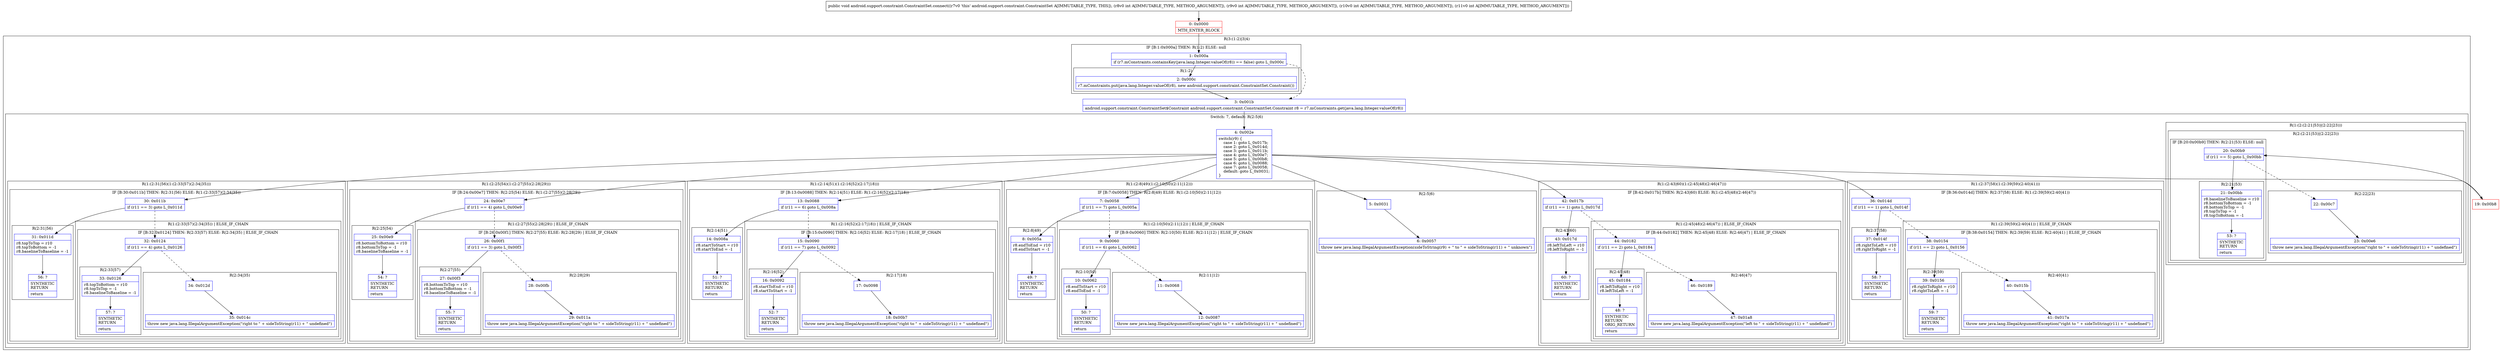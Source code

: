 digraph "CFG forandroid.support.constraint.ConstraintSet.connect(IIII)V" {
subgraph cluster_Region_1068517146 {
label = "R(3:(1:2)|3|4)";
node [shape=record,color=blue];
subgraph cluster_IfRegion_706692749 {
label = "IF [B:1:0x000a] THEN: R(1:2) ELSE: null";
node [shape=record,color=blue];
Node_1 [shape=record,label="{1\:\ 0x000a|if (r7.mConstraints.containsKey(java.lang.Integer.valueOf(r8)) == false) goto L_0x000c\l}"];
subgraph cluster_Region_242800920 {
label = "R(1:2)";
node [shape=record,color=blue];
Node_2 [shape=record,label="{2\:\ 0x000c|r7.mConstraints.put(java.lang.Integer.valueOf(r8), new android.support.constraint.ConstraintSet.Constraint())\l}"];
}
}
Node_3 [shape=record,label="{3\:\ 0x001b|android.support.constraint.ConstraintSet$Constraint android.support.constraint.ConstraintSet.Constraint r8 = r7.mConstraints.get(java.lang.Integer.valueOf(r8))\l}"];
subgraph cluster_SwitchRegion_1194916125 {
label = "Switch: 7, default: R(2:5|6)";
node [shape=record,color=blue];
Node_4 [shape=record,label="{4\:\ 0x002e|switch(r9) \{\l    case 1: goto L_0x017b;\l    case 2: goto L_0x014d;\l    case 3: goto L_0x011b;\l    case 4: goto L_0x00e7;\l    case 5: goto L_0x00b8;\l    case 6: goto L_0x0088;\l    case 7: goto L_0x0058;\l    default: goto L_0x0031;\l\}\l}"];
subgraph cluster_Region_1485120311 {
label = "R(1:(2:43|60)(1:(2:45|48)(2:46|47)))";
node [shape=record,color=blue];
subgraph cluster_IfRegion_150875524 {
label = "IF [B:42:0x017b] THEN: R(2:43|60) ELSE: R(1:(2:45|48)(2:46|47))";
node [shape=record,color=blue];
Node_42 [shape=record,label="{42\:\ 0x017b|if (r11 == 1) goto L_0x017d\l}"];
subgraph cluster_Region_1374245953 {
label = "R(2:43|60)";
node [shape=record,color=blue];
Node_43 [shape=record,label="{43\:\ 0x017d|r8.leftToLeft = r10\lr8.leftToRight = \-1\l}"];
Node_60 [shape=record,label="{60\:\ ?|SYNTHETIC\lRETURN\l|return\l}"];
}
subgraph cluster_Region_1082557850 {
label = "R(1:(2:45|48)(2:46|47)) | ELSE_IF_CHAIN\l";
node [shape=record,color=blue];
subgraph cluster_IfRegion_1089895558 {
label = "IF [B:44:0x0182] THEN: R(2:45|48) ELSE: R(2:46|47) | ELSE_IF_CHAIN\l";
node [shape=record,color=blue];
Node_44 [shape=record,label="{44\:\ 0x0182|if (r11 == 2) goto L_0x0184\l}"];
subgraph cluster_Region_1698991633 {
label = "R(2:45|48)";
node [shape=record,color=blue];
Node_45 [shape=record,label="{45\:\ 0x0184|r8.leftToRight = r10\lr8.leftToLeft = \-1\l}"];
Node_48 [shape=record,label="{48\:\ ?|SYNTHETIC\lRETURN\lORIG_RETURN\l|return\l}"];
}
subgraph cluster_Region_823882548 {
label = "R(2:46|47)";
node [shape=record,color=blue];
Node_46 [shape=record,label="{46\:\ 0x0189}"];
Node_47 [shape=record,label="{47\:\ 0x01a8|throw new java.lang.IllegalArgumentException(\"left to \" + sideToString(r11) + \" undefined\")\l}"];
}
}
}
}
}
subgraph cluster_Region_1215359646 {
label = "R(1:(2:37|58)(1:(2:39|59)(2:40|41)))";
node [shape=record,color=blue];
subgraph cluster_IfRegion_1009650783 {
label = "IF [B:36:0x014d] THEN: R(2:37|58) ELSE: R(1:(2:39|59)(2:40|41))";
node [shape=record,color=blue];
Node_36 [shape=record,label="{36\:\ 0x014d|if (r11 == 1) goto L_0x014f\l}"];
subgraph cluster_Region_781013900 {
label = "R(2:37|58)";
node [shape=record,color=blue];
Node_37 [shape=record,label="{37\:\ 0x014f|r8.rightToLeft = r10\lr8.rightToRight = \-1\l}"];
Node_58 [shape=record,label="{58\:\ ?|SYNTHETIC\lRETURN\l|return\l}"];
}
subgraph cluster_Region_1338987792 {
label = "R(1:(2:39|59)(2:40|41)) | ELSE_IF_CHAIN\l";
node [shape=record,color=blue];
subgraph cluster_IfRegion_631708942 {
label = "IF [B:38:0x0154] THEN: R(2:39|59) ELSE: R(2:40|41) | ELSE_IF_CHAIN\l";
node [shape=record,color=blue];
Node_38 [shape=record,label="{38\:\ 0x0154|if (r11 == 2) goto L_0x0156\l}"];
subgraph cluster_Region_322460112 {
label = "R(2:39|59)";
node [shape=record,color=blue];
Node_39 [shape=record,label="{39\:\ 0x0156|r8.rightToRight = r10\lr8.rightToLeft = \-1\l}"];
Node_59 [shape=record,label="{59\:\ ?|SYNTHETIC\lRETURN\l|return\l}"];
}
subgraph cluster_Region_1791764286 {
label = "R(2:40|41)";
node [shape=record,color=blue];
Node_40 [shape=record,label="{40\:\ 0x015b}"];
Node_41 [shape=record,label="{41\:\ 0x017a|throw new java.lang.IllegalArgumentException(\"right to \" + sideToString(r11) + \" undefined\")\l}"];
}
}
}
}
}
subgraph cluster_Region_650941132 {
label = "R(1:(2:31|56)(1:(2:33|57)(2:34|35)))";
node [shape=record,color=blue];
subgraph cluster_IfRegion_320742608 {
label = "IF [B:30:0x011b] THEN: R(2:31|56) ELSE: R(1:(2:33|57)(2:34|35))";
node [shape=record,color=blue];
Node_30 [shape=record,label="{30\:\ 0x011b|if (r11 == 3) goto L_0x011d\l}"];
subgraph cluster_Region_141057194 {
label = "R(2:31|56)";
node [shape=record,color=blue];
Node_31 [shape=record,label="{31\:\ 0x011d|r8.topToTop = r10\lr8.topToBottom = \-1\lr8.baselineToBaseline = \-1\l}"];
Node_56 [shape=record,label="{56\:\ ?|SYNTHETIC\lRETURN\l|return\l}"];
}
subgraph cluster_Region_239867088 {
label = "R(1:(2:33|57)(2:34|35)) | ELSE_IF_CHAIN\l";
node [shape=record,color=blue];
subgraph cluster_IfRegion_95561712 {
label = "IF [B:32:0x0124] THEN: R(2:33|57) ELSE: R(2:34|35) | ELSE_IF_CHAIN\l";
node [shape=record,color=blue];
Node_32 [shape=record,label="{32\:\ 0x0124|if (r11 == 4) goto L_0x0126\l}"];
subgraph cluster_Region_1226670000 {
label = "R(2:33|57)";
node [shape=record,color=blue];
Node_33 [shape=record,label="{33\:\ 0x0126|r8.topToBottom = r10\lr8.topToTop = \-1\lr8.baselineToBaseline = \-1\l}"];
Node_57 [shape=record,label="{57\:\ ?|SYNTHETIC\lRETURN\l|return\l}"];
}
subgraph cluster_Region_1202364280 {
label = "R(2:34|35)";
node [shape=record,color=blue];
Node_34 [shape=record,label="{34\:\ 0x012d}"];
Node_35 [shape=record,label="{35\:\ 0x014c|throw new java.lang.IllegalArgumentException(\"right to \" + sideToString(r11) + \" undefined\")\l}"];
}
}
}
}
}
subgraph cluster_Region_636492793 {
label = "R(1:(2:25|54)(1:(2:27|55)(2:28|29)))";
node [shape=record,color=blue];
subgraph cluster_IfRegion_1274310915 {
label = "IF [B:24:0x00e7] THEN: R(2:25|54) ELSE: R(1:(2:27|55)(2:28|29))";
node [shape=record,color=blue];
Node_24 [shape=record,label="{24\:\ 0x00e7|if (r11 == 4) goto L_0x00e9\l}"];
subgraph cluster_Region_231228460 {
label = "R(2:25|54)";
node [shape=record,color=blue];
Node_25 [shape=record,label="{25\:\ 0x00e9|r8.bottomToBottom = r10\lr8.bottomToTop = \-1\lr8.baselineToBaseline = \-1\l}"];
Node_54 [shape=record,label="{54\:\ ?|SYNTHETIC\lRETURN\l|return\l}"];
}
subgraph cluster_Region_1600999978 {
label = "R(1:(2:27|55)(2:28|29)) | ELSE_IF_CHAIN\l";
node [shape=record,color=blue];
subgraph cluster_IfRegion_1286559712 {
label = "IF [B:26:0x00f1] THEN: R(2:27|55) ELSE: R(2:28|29) | ELSE_IF_CHAIN\l";
node [shape=record,color=blue];
Node_26 [shape=record,label="{26\:\ 0x00f1|if (r11 == 3) goto L_0x00f3\l}"];
subgraph cluster_Region_1550805660 {
label = "R(2:27|55)";
node [shape=record,color=blue];
Node_27 [shape=record,label="{27\:\ 0x00f3|r8.bottomToTop = r10\lr8.bottomToBottom = \-1\lr8.baselineToBaseline = \-1\l}"];
Node_55 [shape=record,label="{55\:\ ?|SYNTHETIC\lRETURN\l|return\l}"];
}
subgraph cluster_Region_1772466783 {
label = "R(2:28|29)";
node [shape=record,color=blue];
Node_28 [shape=record,label="{28\:\ 0x00fb}"];
Node_29 [shape=record,label="{29\:\ 0x011a|throw new java.lang.IllegalArgumentException(\"right to \" + sideToString(r11) + \" undefined\")\l}"];
}
}
}
}
}
subgraph cluster_Region_20036097 {
label = "R(1:(2:(2:21|53)|(2:22|23)))";
node [shape=record,color=blue];
subgraph cluster_Region_888685583 {
label = "R(2:(2:21|53)|(2:22|23))";
node [shape=record,color=blue];
subgraph cluster_IfRegion_39716135 {
label = "IF [B:20:0x00b9] THEN: R(2:21|53) ELSE: null";
node [shape=record,color=blue];
Node_20 [shape=record,label="{20\:\ 0x00b9|if (r11 == 5) goto L_0x00bb\l}"];
subgraph cluster_Region_371777719 {
label = "R(2:21|53)";
node [shape=record,color=blue];
Node_21 [shape=record,label="{21\:\ 0x00bb|r8.baselineToBaseline = r10\lr8.bottomToBottom = \-1\lr8.bottomToTop = \-1\lr8.topToTop = \-1\lr8.topToBottom = \-1\l}"];
Node_53 [shape=record,label="{53\:\ ?|SYNTHETIC\lRETURN\l|return\l}"];
}
}
subgraph cluster_Region_1185769593 {
label = "R(2:22|23)";
node [shape=record,color=blue];
Node_22 [shape=record,label="{22\:\ 0x00c7}"];
Node_23 [shape=record,label="{23\:\ 0x00e6|throw new java.lang.IllegalArgumentException(\"right to \" + sideToString(r11) + \" undefined\")\l}"];
}
}
}
subgraph cluster_Region_1254109983 {
label = "R(1:(2:14|51)(1:(2:16|52)(2:17|18)))";
node [shape=record,color=blue];
subgraph cluster_IfRegion_1022283380 {
label = "IF [B:13:0x0088] THEN: R(2:14|51) ELSE: R(1:(2:16|52)(2:17|18))";
node [shape=record,color=blue];
Node_13 [shape=record,label="{13\:\ 0x0088|if (r11 == 6) goto L_0x008a\l}"];
subgraph cluster_Region_887811389 {
label = "R(2:14|51)";
node [shape=record,color=blue];
Node_14 [shape=record,label="{14\:\ 0x008a|r8.startToStart = r10\lr8.startToEnd = \-1\l}"];
Node_51 [shape=record,label="{51\:\ ?|SYNTHETIC\lRETURN\l|return\l}"];
}
subgraph cluster_Region_1324057587 {
label = "R(1:(2:16|52)(2:17|18)) | ELSE_IF_CHAIN\l";
node [shape=record,color=blue];
subgraph cluster_IfRegion_1663616247 {
label = "IF [B:15:0x0090] THEN: R(2:16|52) ELSE: R(2:17|18) | ELSE_IF_CHAIN\l";
node [shape=record,color=blue];
Node_15 [shape=record,label="{15\:\ 0x0090|if (r11 == 7) goto L_0x0092\l}"];
subgraph cluster_Region_2068592296 {
label = "R(2:16|52)";
node [shape=record,color=blue];
Node_16 [shape=record,label="{16\:\ 0x0092|r8.startToEnd = r10\lr8.startToStart = \-1\l}"];
Node_52 [shape=record,label="{52\:\ ?|SYNTHETIC\lRETURN\l|return\l}"];
}
subgraph cluster_Region_683367238 {
label = "R(2:17|18)";
node [shape=record,color=blue];
Node_17 [shape=record,label="{17\:\ 0x0098}"];
Node_18 [shape=record,label="{18\:\ 0x00b7|throw new java.lang.IllegalArgumentException(\"right to \" + sideToString(r11) + \" undefined\")\l}"];
}
}
}
}
}
subgraph cluster_Region_1651293515 {
label = "R(1:(2:8|49)(1:(2:10|50)(2:11|12)))";
node [shape=record,color=blue];
subgraph cluster_IfRegion_1888112366 {
label = "IF [B:7:0x0058] THEN: R(2:8|49) ELSE: R(1:(2:10|50)(2:11|12))";
node [shape=record,color=blue];
Node_7 [shape=record,label="{7\:\ 0x0058|if (r11 == 7) goto L_0x005a\l}"];
subgraph cluster_Region_1548785879 {
label = "R(2:8|49)";
node [shape=record,color=blue];
Node_8 [shape=record,label="{8\:\ 0x005a|r8.endToEnd = r10\lr8.endToStart = \-1\l}"];
Node_49 [shape=record,label="{49\:\ ?|SYNTHETIC\lRETURN\l|return\l}"];
}
subgraph cluster_Region_1436558196 {
label = "R(1:(2:10|50)(2:11|12)) | ELSE_IF_CHAIN\l";
node [shape=record,color=blue];
subgraph cluster_IfRegion_666055661 {
label = "IF [B:9:0x0060] THEN: R(2:10|50) ELSE: R(2:11|12) | ELSE_IF_CHAIN\l";
node [shape=record,color=blue];
Node_9 [shape=record,label="{9\:\ 0x0060|if (r11 == 6) goto L_0x0062\l}"];
subgraph cluster_Region_229439154 {
label = "R(2:10|50)";
node [shape=record,color=blue];
Node_10 [shape=record,label="{10\:\ 0x0062|r8.endToStart = r10\lr8.endToEnd = \-1\l}"];
Node_50 [shape=record,label="{50\:\ ?|SYNTHETIC\lRETURN\l|return\l}"];
}
subgraph cluster_Region_548553909 {
label = "R(2:11|12)";
node [shape=record,color=blue];
Node_11 [shape=record,label="{11\:\ 0x0068}"];
Node_12 [shape=record,label="{12\:\ 0x0087|throw new java.lang.IllegalArgumentException(\"right to \" + sideToString(r11) + \" undefined\")\l}"];
}
}
}
}
}
subgraph cluster_Region_49120115 {
label = "R(2:5|6)";
node [shape=record,color=blue];
Node_5 [shape=record,label="{5\:\ 0x0031}"];
Node_6 [shape=record,label="{6\:\ 0x0057|throw new java.lang.IllegalArgumentException(sideToString(r9) + \" to \" + sideToString(r11) + \" unknown\")\l}"];
}
}
}
Node_0 [shape=record,color=red,label="{0\:\ 0x0000|MTH_ENTER_BLOCK\l}"];
Node_19 [shape=record,color=red,label="{19\:\ 0x00b8}"];
MethodNode[shape=record,label="{public void android.support.constraint.ConstraintSet.connect((r7v0 'this' android.support.constraint.ConstraintSet A[IMMUTABLE_TYPE, THIS]), (r8v0 int A[IMMUTABLE_TYPE, METHOD_ARGUMENT]), (r9v0 int A[IMMUTABLE_TYPE, METHOD_ARGUMENT]), (r10v0 int A[IMMUTABLE_TYPE, METHOD_ARGUMENT]), (r11v0 int A[IMMUTABLE_TYPE, METHOD_ARGUMENT])) }"];
MethodNode -> Node_0;
Node_1 -> Node_2;
Node_1 -> Node_3[style=dashed];
Node_2 -> Node_3;
Node_3 -> Node_4;
Node_4 -> Node_5;
Node_4 -> Node_7;
Node_4 -> Node_13;
Node_4 -> Node_19;
Node_4 -> Node_24;
Node_4 -> Node_30;
Node_4 -> Node_36;
Node_4 -> Node_42;
Node_42 -> Node_43;
Node_42 -> Node_44[style=dashed];
Node_43 -> Node_60;
Node_44 -> Node_45;
Node_44 -> Node_46[style=dashed];
Node_45 -> Node_48;
Node_46 -> Node_47;
Node_36 -> Node_37;
Node_36 -> Node_38[style=dashed];
Node_37 -> Node_58;
Node_38 -> Node_39;
Node_38 -> Node_40[style=dashed];
Node_39 -> Node_59;
Node_40 -> Node_41;
Node_30 -> Node_31;
Node_30 -> Node_32[style=dashed];
Node_31 -> Node_56;
Node_32 -> Node_33;
Node_32 -> Node_34[style=dashed];
Node_33 -> Node_57;
Node_34 -> Node_35;
Node_24 -> Node_25;
Node_24 -> Node_26[style=dashed];
Node_25 -> Node_54;
Node_26 -> Node_27;
Node_26 -> Node_28[style=dashed];
Node_27 -> Node_55;
Node_28 -> Node_29;
Node_20 -> Node_21;
Node_20 -> Node_22[style=dashed];
Node_21 -> Node_53;
Node_22 -> Node_23;
Node_13 -> Node_14;
Node_13 -> Node_15[style=dashed];
Node_14 -> Node_51;
Node_15 -> Node_16;
Node_15 -> Node_17[style=dashed];
Node_16 -> Node_52;
Node_17 -> Node_18;
Node_7 -> Node_8;
Node_7 -> Node_9[style=dashed];
Node_8 -> Node_49;
Node_9 -> Node_10;
Node_9 -> Node_11[style=dashed];
Node_10 -> Node_50;
Node_11 -> Node_12;
Node_5 -> Node_6;
Node_0 -> Node_1;
Node_19 -> Node_20;
}

